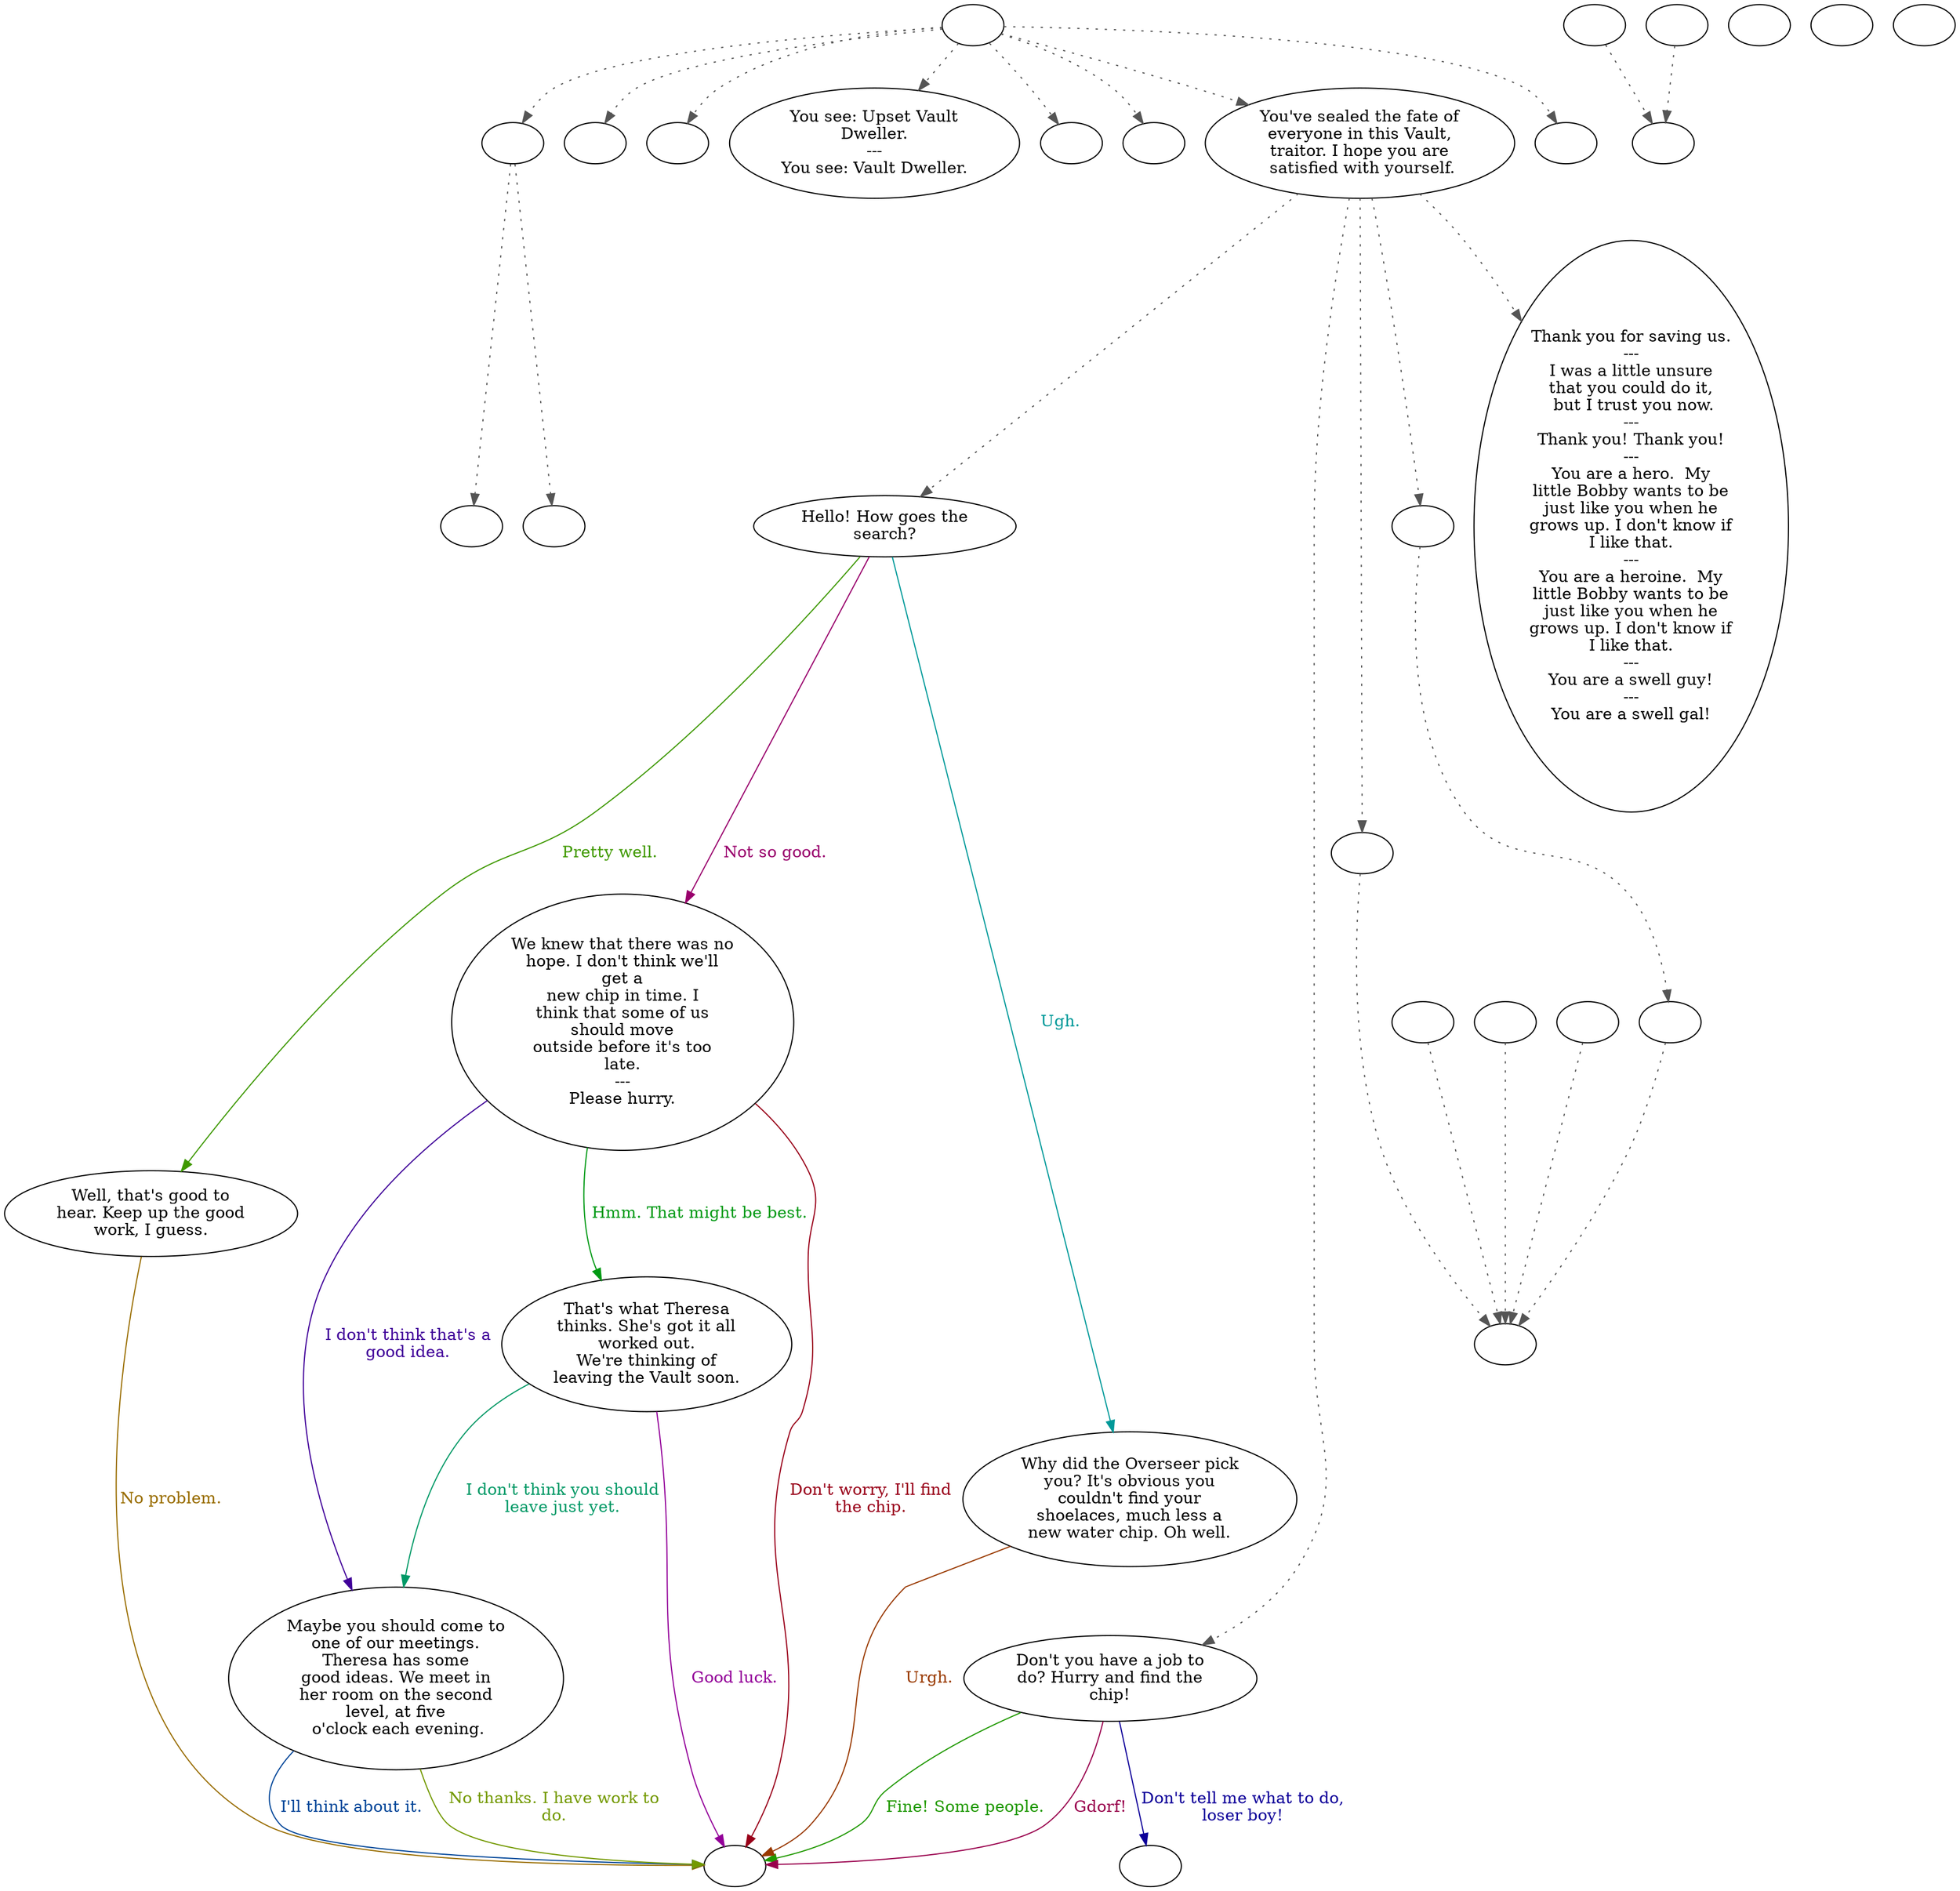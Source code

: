 digraph REBEL {
  "start" [style=filled       fillcolor="#FFFFFF"       color="#000000"]
  "start" -> "critter_p_proc" [style=dotted color="#555555"]
  "start" -> "damage_p_proc" [style=dotted color="#555555"]
  "start" -> "destroy_p_proc" [style=dotted color="#555555"]
  "start" -> "look_at_p_proc" [style=dotted color="#555555"]
  "start" -> "map_enter_p_proc" [style=dotted color="#555555"]
  "start" -> "pickup_p_proc" [style=dotted color="#555555"]
  "start" -> "talk_p_proc" [style=dotted color="#555555"]
  "start" -> "timed_event_p_proc" [style=dotted color="#555555"]
  "start" [label=""]
  "critter_p_proc" [style=filled       fillcolor="#FFFFFF"       color="#000000"]
  "critter_p_proc" -> "rebel_meeting" [style=dotted color="#555555"]
  "critter_p_proc" -> "sleeping" [style=dotted color="#555555"]
  "critter_p_proc" [label=""]
  "damage_p_proc" [style=filled       fillcolor="#FFFFFF"       color="#000000"]
  "damage_p_proc" [label=""]
  "destroy_p_proc" [style=filled       fillcolor="#FFFFFF"       color="#000000"]
  "destroy_p_proc" [label=""]
  "look_at_p_proc" [style=filled       fillcolor="#FFFFFF"       color="#000000"]
  "look_at_p_proc" [label="You see: Upset Vault\nDweller.\n---\nYou see: Vault Dweller."]
  "map_enter_p_proc" [style=filled       fillcolor="#FFFFFF"       color="#000000"]
  "map_enter_p_proc" [label=""]
  "pickup_p_proc" [style=filled       fillcolor="#FFFFFF"       color="#000000"]
  "pickup_p_proc" [label=""]
  "talk_p_proc" [style=filled       fillcolor="#FFFFFF"       color="#000000"]
  "talk_p_proc" -> "get_reaction" [style=dotted color="#555555"]
  "talk_p_proc" -> "Rebel01" [style=dotted color="#555555"]
  "talk_p_proc" -> "Rebel02" [style=dotted color="#555555"]
  "talk_p_proc" -> "Rebel03" [style=dotted color="#555555"]
  "talk_p_proc" -> "Rebel09" [style=dotted color="#555555"]
  "talk_p_proc" [label="You've sealed the fate of\neveryone in this Vault,\ntraitor. I hope you are\n satisfied with yourself."]
  "timed_event_p_proc" [style=filled       fillcolor="#FFFFFF"       color="#000000"]
  "timed_event_p_proc" [label=""]
  "Rebel01" [style=filled       fillcolor="#FFFFFF"       color="#000000"]
  "Rebel01" [label="Thank you for saving us.\n---\nI was a little unsure\nthat you could do it,\n but I trust you now.\n---\nThank you! Thank you!\n---\nYou are a hero.  My\nlittle Bobby wants to be\njust like you when he\ngrows up. I don't know if\nI like that.\n---\nYou are a heroine.  My\nlittle Bobby wants to be\njust like you when he\ngrows up. I don't know if\nI like that.\n---\nYou are a swell guy!\n---\nYou are a swell gal!"]
  "Rebel02" [style=filled       fillcolor="#FFFFFF"       color="#000000"]
  "Rebel02" -> "DownReact" [style=dotted color="#555555"]
  "Rebel02" [label=""]
  "Rebel03" [style=filled       fillcolor="#FFFFFF"       color="#000000"]
  "Rebel03" [label="Hello! How goes the\nsearch?"]
  "Rebel03" -> "Rebel04" [label="Pretty well." color="#3F9900" fontcolor="#3F9900"]
  "Rebel03" -> "Rebel05" [label="Not so good." color="#99006C" fontcolor="#99006C"]
  "Rebel03" -> "Rebel08" [label="Ugh." color="#009999" fontcolor="#009999"]
  "Rebel04" [style=filled       fillcolor="#FFFFFF"       color="#000000"]
  "Rebel04" [label="Well, that's good to\nhear. Keep up the good\nwork, I guess."]
  "Rebel04" -> "RebelEnd" [label="No problem." color="#996D00" fontcolor="#996D00"]
  "Rebel05" [style=filled       fillcolor="#FFFFFF"       color="#000000"]
  "Rebel05" [label="We knew that there was no\nhope. I don't think we'll\nget a\nnew chip in time. I\nthink that some of us\nshould move\noutside before it's too\nlate.\n---\nPlease hurry."]
  "Rebel05" -> "Rebel06" [label="I don't think that's a\ngood idea." color="#400099" fontcolor="#400099"]
  "Rebel05" -> "Rebel07" [label="Hmm. That might be best." color="#009913" fontcolor="#009913"]
  "Rebel05" -> "RebelEnd" [label="Don't worry, I'll find\nthe chip." color="#990019" fontcolor="#990019"]
  "Rebel06" [style=filled       fillcolor="#FFFFFF"       color="#000000"]
  "Rebel06" [label="Maybe you should come to\none of our meetings.\nTheresa has some\ngood ideas. We meet in\nher room on the second\nlevel, at five\n o'clock each evening."]
  "Rebel06" -> "RebelEnd" [label="I'll think about it." color="#004699" fontcolor="#004699"]
  "Rebel06" -> "RebelEnd" [label="No thanks. I have work to\ndo." color="#739900" fontcolor="#739900"]
  "Rebel07" [style=filled       fillcolor="#FFFFFF"       color="#000000"]
  "Rebel07" [label="That's what Theresa\nthinks. She's got it all\nworked out.\nWe're thinking of\nleaving the Vault soon."]
  "Rebel07" -> "RebelEnd" [label="Good luck." color="#930099" fontcolor="#930099"]
  "Rebel07" -> "Rebel06" [label="I don't think you should\nleave just yet." color="#009966" fontcolor="#009966"]
  "Rebel08" [style=filled       fillcolor="#FFFFFF"       color="#000000"]
  "Rebel08" [label="Why did the Overseer pick\nyou? It's obvious you\ncouldn't find your\nshoelaces, much less a\nnew water chip. Oh well."]
  "Rebel08" -> "RebelEnd" [label="Urgh." color="#993900" fontcolor="#993900"]
  "Rebel09" [style=filled       fillcolor="#FFFFFF"       color="#000000"]
  "Rebel09" [label="Don't you have a job to\ndo? Hurry and find the\nchip!"]
  "Rebel09" -> "RebelCombat" [label="Don't tell me what to do,\nloser boy!" color="#0D0099" fontcolor="#0D0099"]
  "Rebel09" -> "RebelEnd" [label="Fine! Some people." color="#209900" fontcolor="#209900"]
  "Rebel09" -> "RebelEnd" [label="Gdorf!" color="#99004D" fontcolor="#99004D"]
  "RebelEnd" [style=filled       fillcolor="#FFFFFF"       color="#000000"]
  "RebelEnd" [label=""]
  "RebelCombat" [style=filled       fillcolor="#FFFFFF"       color="#000000"]
  "RebelCombat" [label=""]
  "rebel_meeting" [style=filled       fillcolor="#FFFFFF"       color="#000000"]
  "rebel_meeting" [label=""]
  "sleeping" [style=filled       fillcolor="#FFFFFF"       color="#000000"]
  "sleeping" [label=""]
  "get_reaction" [style=filled       fillcolor="#FFFFFF"       color="#000000"]
  "get_reaction" -> "ReactToLevel" [style=dotted color="#555555"]
  "get_reaction" [label=""]
  "ReactToLevel" [style=filled       fillcolor="#FFFFFF"       color="#000000"]
  "ReactToLevel" [label=""]
  "LevelToReact" [style=filled       fillcolor="#FFFFFF"       color="#000000"]
  "LevelToReact" [label=""]
  "UpReact" [style=filled       fillcolor="#FFFFFF"       color="#000000"]
  "UpReact" -> "ReactToLevel" [style=dotted color="#555555"]
  "UpReact" [label=""]
  "DownReact" [style=filled       fillcolor="#FFFFFF"       color="#000000"]
  "DownReact" -> "ReactToLevel" [style=dotted color="#555555"]
  "DownReact" [label=""]
  "BottomReact" [style=filled       fillcolor="#FFFFFF"       color="#000000"]
  "BottomReact" [label=""]
  "TopReact" [style=filled       fillcolor="#FFFFFF"       color="#000000"]
  "TopReact" [label=""]
  "BigUpReact" [style=filled       fillcolor="#FFFFFF"       color="#000000"]
  "BigUpReact" -> "ReactToLevel" [style=dotted color="#555555"]
  "BigUpReact" [label=""]
  "BigDownReact" [style=filled       fillcolor="#FFFFFF"       color="#000000"]
  "BigDownReact" -> "ReactToLevel" [style=dotted color="#555555"]
  "BigDownReact" [label=""]
  "UpReactLevel" [style=filled       fillcolor="#FFFFFF"       color="#000000"]
  "UpReactLevel" -> "LevelToReact" [style=dotted color="#555555"]
  "UpReactLevel" [label=""]
  "DownReactLevel" [style=filled       fillcolor="#FFFFFF"       color="#000000"]
  "DownReactLevel" -> "LevelToReact" [style=dotted color="#555555"]
  "DownReactLevel" [label=""]
  "Goodbyes" [style=filled       fillcolor="#FFFFFF"       color="#000000"]
  "Goodbyes" [label=""]
}